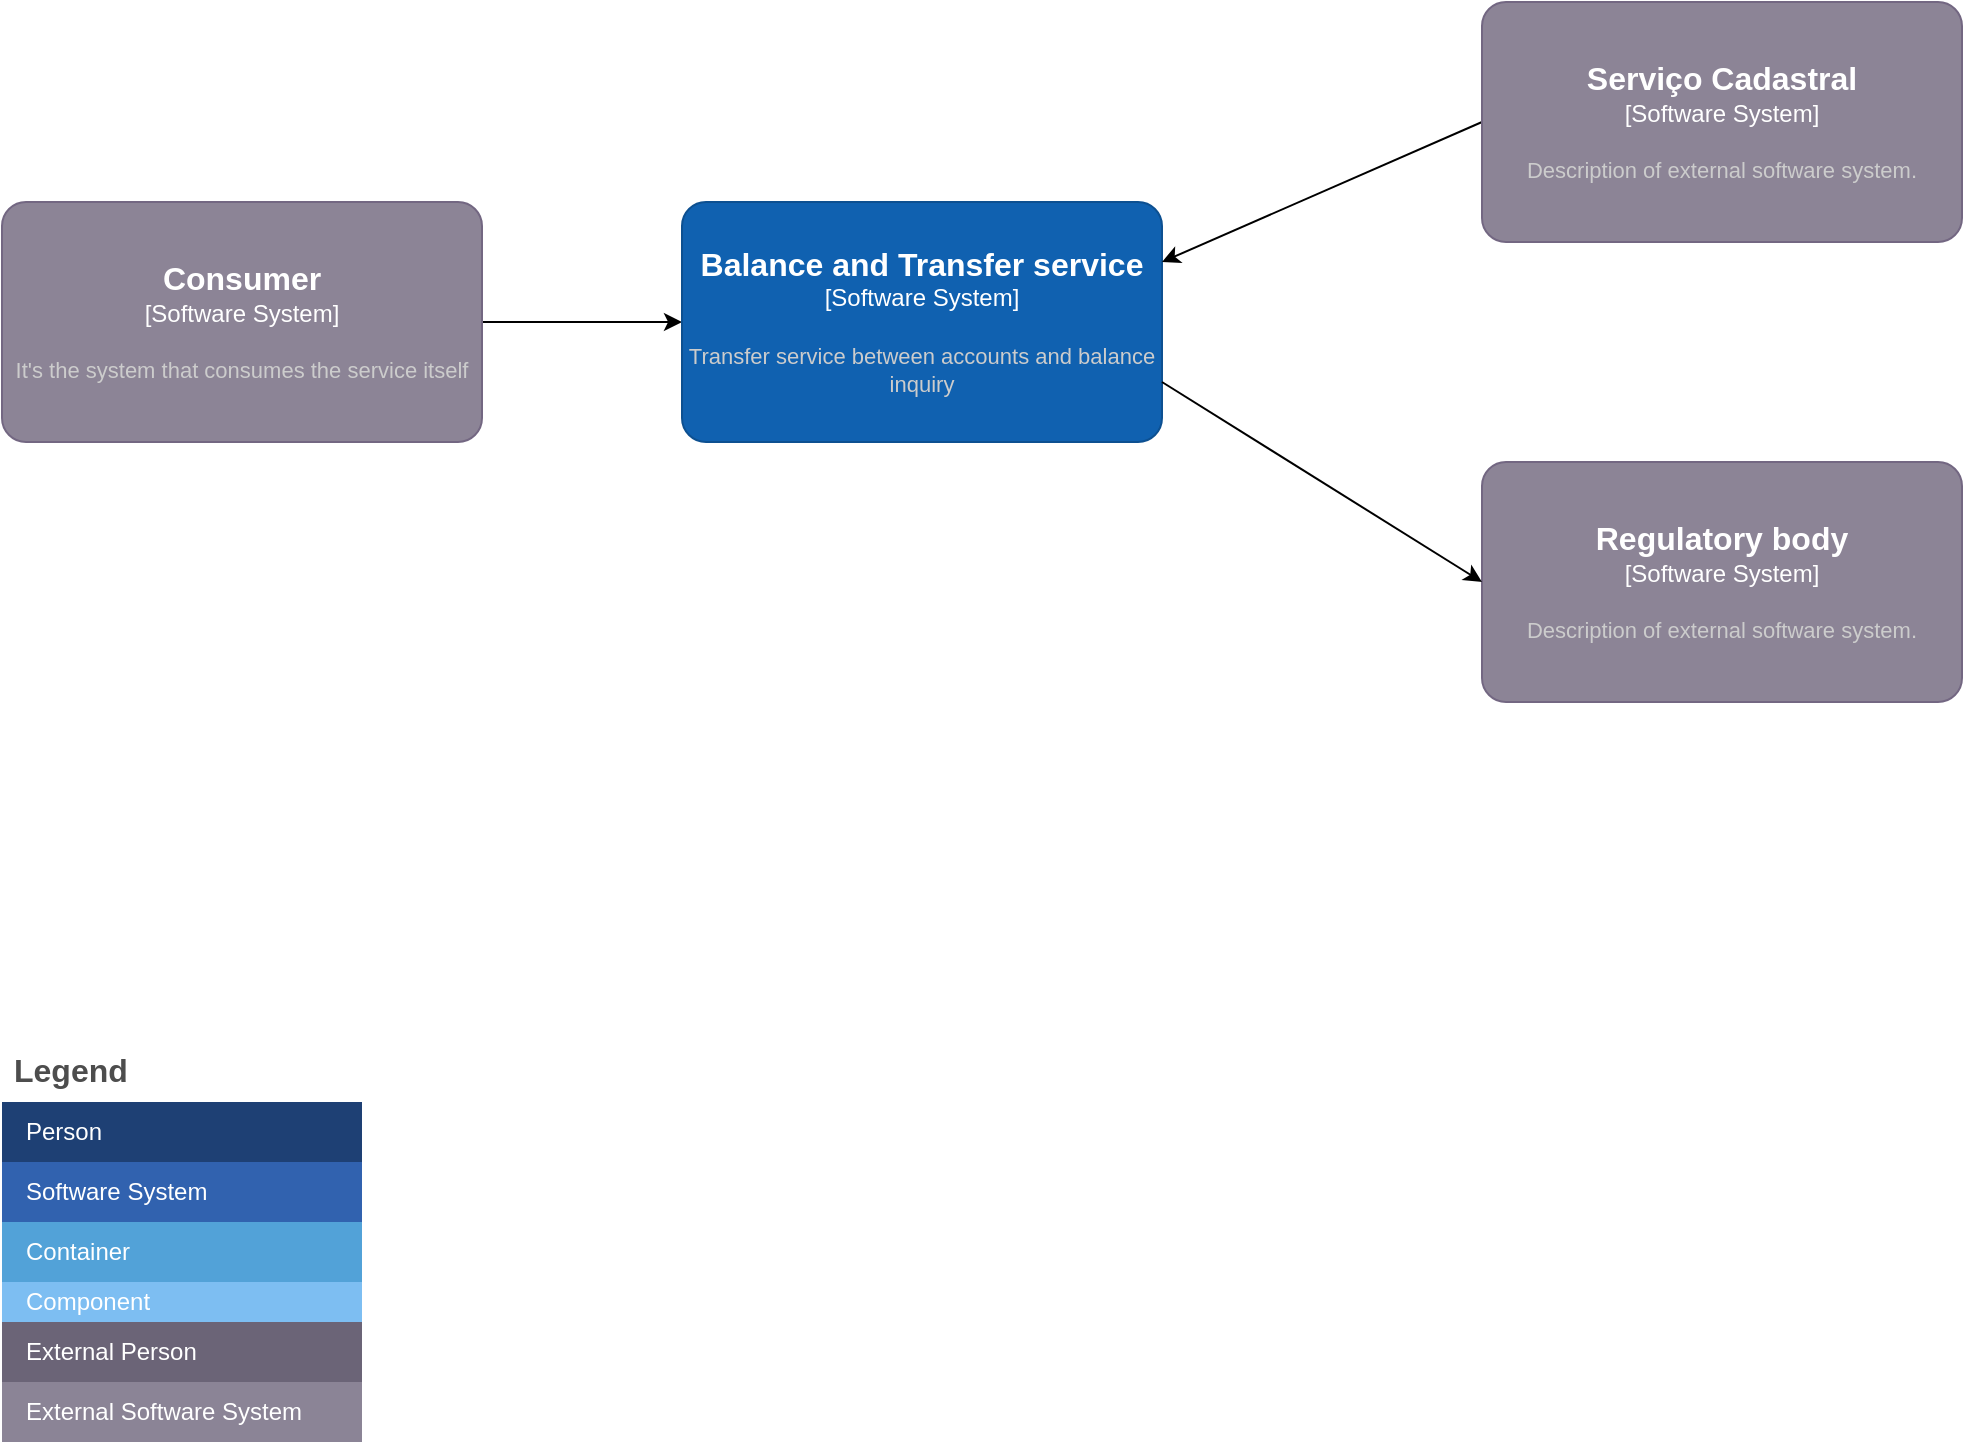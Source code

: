 <mxfile version="23.0.2" type="device" pages="2">
  <diagram name="Contexto" id="6f-7iZMYbMHfzQM4lRWw">
    <mxGraphModel dx="1674" dy="884" grid="1" gridSize="10" guides="1" tooltips="1" connect="1" arrows="1" fold="1" page="1" pageScale="1" pageWidth="1169" pageHeight="827" math="0" shadow="0">
      <root>
        <mxCell id="0" />
        <mxCell id="1" parent="0" />
        <mxCell id="wMT1UxYXnvZUkz3DHfMm-3" style="edgeStyle=orthogonalEdgeStyle;rounded=0;orthogonalLoop=1;jettySize=auto;html=1;exitX=1;exitY=0.5;exitDx=0;exitDy=0;exitPerimeter=0;" parent="1" source="KVpqSUS664o10sRk7yPL-1" target="wMT1UxYXnvZUkz3DHfMm-2" edge="1">
          <mxGeometry relative="1" as="geometry">
            <mxPoint x="250" y="240" as="sourcePoint" />
          </mxGeometry>
        </mxCell>
        <object placeholders="1" c4Name="Balance and Transfer service" c4Type="Software System" c4Description="Transfer service between accounts and balance inquiry" label="&lt;font style=&quot;font-size: 16px&quot;&gt;&lt;b&gt;%c4Name%&lt;/b&gt;&lt;/font&gt;&lt;div&gt;[%c4Type%]&lt;/div&gt;&lt;br&gt;&lt;div&gt;&lt;font style=&quot;font-size: 11px&quot;&gt;&lt;font color=&quot;#cccccc&quot;&gt;%c4Description%&lt;/font&gt;&lt;/div&gt;" id="wMT1UxYXnvZUkz3DHfMm-2">
          <mxCell style="rounded=1;whiteSpace=wrap;html=1;labelBackgroundColor=none;fillColor=#1061B0;fontColor=#ffffff;align=center;arcSize=10;strokeColor=#0D5091;metaEdit=1;resizable=0;points=[[0.25,0,0],[0.5,0,0],[0.75,0,0],[1,0.25,0],[1,0.5,0],[1,0.75,0],[0.75,1,0],[0.5,1,0],[0.25,1,0],[0,0.75,0],[0,0.5,0],[0,0.25,0]];" parent="1" vertex="1">
            <mxGeometry x="380" y="180" width="240" height="120" as="geometry" />
          </mxCell>
        </object>
        <object placeholders="1" c4Name="Regulatory body" c4Type="Software System" c4Description="Description of external software system." label="&lt;font style=&quot;font-size: 16px&quot;&gt;&lt;b&gt;%c4Name%&lt;/b&gt;&lt;/font&gt;&lt;div&gt;[%c4Type%]&lt;/div&gt;&lt;br&gt;&lt;div&gt;&lt;font style=&quot;font-size: 11px&quot;&gt;&lt;font color=&quot;#cccccc&quot;&gt;%c4Description%&lt;/font&gt;&lt;/div&gt;" id="wMT1UxYXnvZUkz3DHfMm-5">
          <mxCell style="rounded=1;whiteSpace=wrap;html=1;labelBackgroundColor=none;fillColor=#8C8496;fontColor=#ffffff;align=center;arcSize=10;strokeColor=#736782;metaEdit=1;resizable=0;points=[[0.25,0,0],[0.5,0,0],[0.75,0,0],[1,0.25,0],[1,0.5,0],[1,0.75,0],[0.75,1,0],[0.5,1,0],[0.25,1,0],[0,0.75,0],[0,0.5,0],[0,0.25,0]];" parent="1" vertex="1">
            <mxGeometry x="780" y="310" width="240" height="120" as="geometry" />
          </mxCell>
        </object>
        <mxCell id="wMT1UxYXnvZUkz3DHfMm-6" style="rounded=0;orthogonalLoop=1;jettySize=auto;html=1;entryX=1;entryY=0.25;entryDx=0;entryDy=0;entryPerimeter=0;exitX=0;exitY=0.5;exitDx=0;exitDy=0;exitPerimeter=0;" parent="1" source="iUTUN6FNDrjfdwQ7rCVm-1" target="wMT1UxYXnvZUkz3DHfMm-2" edge="1">
          <mxGeometry relative="1" as="geometry">
            <mxPoint x="780" y="140" as="sourcePoint" />
          </mxGeometry>
        </mxCell>
        <mxCell id="wMT1UxYXnvZUkz3DHfMm-8" style="rounded=0;orthogonalLoop=1;jettySize=auto;html=1;entryX=0;entryY=0.5;entryDx=0;entryDy=0;entryPerimeter=0;exitX=1;exitY=0.75;exitDx=0;exitDy=0;exitPerimeter=0;" parent="1" source="wMT1UxYXnvZUkz3DHfMm-2" target="wMT1UxYXnvZUkz3DHfMm-5" edge="1">
          <mxGeometry relative="1" as="geometry" />
        </mxCell>
        <object placeholders="1" c4Name="Serviço Cadastral" c4Type="Software System" c4Description="Description of external software system." label="&lt;font style=&quot;font-size: 16px&quot;&gt;&lt;b&gt;%c4Name%&lt;/b&gt;&lt;/font&gt;&lt;div&gt;[%c4Type%]&lt;/div&gt;&lt;br&gt;&lt;div&gt;&lt;font style=&quot;font-size: 11px&quot;&gt;&lt;font color=&quot;#cccccc&quot;&gt;%c4Description%&lt;/font&gt;&lt;/div&gt;" id="iUTUN6FNDrjfdwQ7rCVm-1">
          <mxCell style="rounded=1;whiteSpace=wrap;html=1;labelBackgroundColor=none;fillColor=#8C8496;fontColor=#ffffff;align=center;arcSize=10;strokeColor=#736782;metaEdit=1;resizable=0;points=[[0.25,0,0],[0.5,0,0],[0.75,0,0],[1,0.25,0],[1,0.5,0],[1,0.75,0],[0.75,1,0],[0.5,1,0],[0.25,1,0],[0,0.75,0],[0,0.5,0],[0,0.25,0]];" parent="1" vertex="1">
            <mxGeometry x="780" y="80" width="240" height="120" as="geometry" />
          </mxCell>
        </object>
        <object placeholders="1" c4Name="Consumer" c4Type="Software System" c4Description="It&#39;s the system that consumes the service itself" label="&lt;font style=&quot;font-size: 16px&quot;&gt;&lt;b&gt;%c4Name%&lt;/b&gt;&lt;/font&gt;&lt;div&gt;[%c4Type%]&lt;/div&gt;&lt;br&gt;&lt;div&gt;&lt;font style=&quot;font-size: 11px&quot;&gt;&lt;font color=&quot;#cccccc&quot;&gt;%c4Description%&lt;/font&gt;&lt;/div&gt;" id="KVpqSUS664o10sRk7yPL-1">
          <mxCell style="rounded=1;whiteSpace=wrap;html=1;labelBackgroundColor=none;fillColor=#8C8496;fontColor=#ffffff;align=center;arcSize=10;strokeColor=#736782;metaEdit=1;resizable=0;points=[[0.25,0,0],[0.5,0,0],[0.75,0,0],[1,0.25,0],[1,0.5,0],[1,0.75,0],[0.75,1,0],[0.5,1,0],[0.25,1,0],[0,0.75,0],[0,0.5,0],[0,0.25,0]];" parent="1" vertex="1">
            <mxGeometry x="40" y="180" width="240" height="120" as="geometry" />
          </mxCell>
        </object>
        <mxCell id="jUCG_k1UGXC_bHPmveQC-1" value="Legend" style="shape=table;startSize=30;container=1;collapsible=0;childLayout=tableLayout;fontSize=16;align=left;verticalAlign=top;fillColor=none;strokeColor=none;fontColor=#4D4D4D;fontStyle=1;spacingLeft=6;spacing=0;resizable=0;" parent="1" vertex="1">
          <mxGeometry x="40" y="600" width="180" height="200" as="geometry" />
        </mxCell>
        <mxCell id="jUCG_k1UGXC_bHPmveQC-2" value="" style="shape=tableRow;horizontal=0;startSize=0;swimlaneHead=0;swimlaneBody=0;strokeColor=inherit;top=0;left=0;bottom=0;right=0;collapsible=0;dropTarget=0;fillColor=none;points=[[0,0.5],[1,0.5]];portConstraint=eastwest;fontSize=12;" parent="jUCG_k1UGXC_bHPmveQC-1" vertex="1">
          <mxGeometry y="30" width="180" height="30" as="geometry" />
        </mxCell>
        <mxCell id="jUCG_k1UGXC_bHPmveQC-3" value="Person" style="shape=partialRectangle;html=1;whiteSpace=wrap;connectable=0;strokeColor=inherit;overflow=hidden;fillColor=#1E4074;top=0;left=0;bottom=0;right=0;pointerEvents=1;fontSize=12;align=left;fontColor=#FFFFFF;gradientColor=none;spacingLeft=10;spacingRight=4;" parent="jUCG_k1UGXC_bHPmveQC-2" vertex="1">
          <mxGeometry width="180" height="30" as="geometry">
            <mxRectangle width="180" height="30" as="alternateBounds" />
          </mxGeometry>
        </mxCell>
        <mxCell id="jUCG_k1UGXC_bHPmveQC-4" value="" style="shape=tableRow;horizontal=0;startSize=0;swimlaneHead=0;swimlaneBody=0;strokeColor=inherit;top=0;left=0;bottom=0;right=0;collapsible=0;dropTarget=0;fillColor=none;points=[[0,0.5],[1,0.5]];portConstraint=eastwest;fontSize=12;" parent="jUCG_k1UGXC_bHPmveQC-1" vertex="1">
          <mxGeometry y="60" width="180" height="30" as="geometry" />
        </mxCell>
        <mxCell id="jUCG_k1UGXC_bHPmveQC-5" value="Software System" style="shape=partialRectangle;html=1;whiteSpace=wrap;connectable=0;strokeColor=inherit;overflow=hidden;fillColor=#3162AF;top=0;left=0;bottom=0;right=0;pointerEvents=1;fontSize=12;align=left;fontColor=#FFFFFF;gradientColor=none;spacingLeft=10;spacingRight=4;" parent="jUCG_k1UGXC_bHPmveQC-4" vertex="1">
          <mxGeometry width="180" height="30" as="geometry">
            <mxRectangle width="180" height="30" as="alternateBounds" />
          </mxGeometry>
        </mxCell>
        <mxCell id="jUCG_k1UGXC_bHPmveQC-6" value="" style="shape=tableRow;horizontal=0;startSize=0;swimlaneHead=0;swimlaneBody=0;strokeColor=inherit;top=0;left=0;bottom=0;right=0;collapsible=0;dropTarget=0;fillColor=none;points=[[0,0.5],[1,0.5]];portConstraint=eastwest;fontSize=12;" parent="jUCG_k1UGXC_bHPmveQC-1" vertex="1">
          <mxGeometry y="90" width="180" height="30" as="geometry" />
        </mxCell>
        <mxCell id="jUCG_k1UGXC_bHPmveQC-7" value="Container" style="shape=partialRectangle;html=1;whiteSpace=wrap;connectable=0;strokeColor=inherit;overflow=hidden;fillColor=#52a2d8;top=0;left=0;bottom=0;right=0;pointerEvents=1;fontSize=12;align=left;fontColor=#FFFFFF;gradientColor=none;spacingLeft=10;spacingRight=4;" parent="jUCG_k1UGXC_bHPmveQC-6" vertex="1">
          <mxGeometry width="180" height="30" as="geometry">
            <mxRectangle width="180" height="30" as="alternateBounds" />
          </mxGeometry>
        </mxCell>
        <mxCell id="jUCG_k1UGXC_bHPmveQC-8" value="" style="shape=tableRow;horizontal=0;startSize=0;swimlaneHead=0;swimlaneBody=0;strokeColor=inherit;top=0;left=0;bottom=0;right=0;collapsible=0;dropTarget=0;fillColor=none;points=[[0,0.5],[1,0.5]];portConstraint=eastwest;fontSize=12;" parent="jUCG_k1UGXC_bHPmveQC-1" vertex="1">
          <mxGeometry y="120" width="180" height="20" as="geometry" />
        </mxCell>
        <mxCell id="jUCG_k1UGXC_bHPmveQC-9" value="Component" style="shape=partialRectangle;html=1;whiteSpace=wrap;connectable=0;strokeColor=inherit;overflow=hidden;fillColor=#7dbef2;top=0;left=0;bottom=0;right=0;pointerEvents=1;fontSize=12;align=left;fontColor=#FFFFFF;gradientColor=none;spacingLeft=10;spacingRight=4;" parent="jUCG_k1UGXC_bHPmveQC-8" vertex="1">
          <mxGeometry width="180" height="20" as="geometry">
            <mxRectangle width="180" height="20" as="alternateBounds" />
          </mxGeometry>
        </mxCell>
        <mxCell id="jUCG_k1UGXC_bHPmveQC-10" value="" style="shape=tableRow;horizontal=0;startSize=0;swimlaneHead=0;swimlaneBody=0;strokeColor=inherit;top=0;left=0;bottom=0;right=0;collapsible=0;dropTarget=0;fillColor=none;points=[[0,0.5],[1,0.5]];portConstraint=eastwest;fontSize=12;" parent="jUCG_k1UGXC_bHPmveQC-1" vertex="1">
          <mxGeometry y="140" width="180" height="30" as="geometry" />
        </mxCell>
        <mxCell id="jUCG_k1UGXC_bHPmveQC-11" value="External Person" style="shape=partialRectangle;html=1;whiteSpace=wrap;connectable=0;strokeColor=inherit;overflow=hidden;fillColor=#6b6477;top=0;left=0;bottom=0;right=0;pointerEvents=1;fontSize=12;align=left;fontColor=#FFFFFF;gradientColor=none;spacingLeft=10;spacingRight=4;" parent="jUCG_k1UGXC_bHPmveQC-10" vertex="1">
          <mxGeometry width="180" height="30" as="geometry">
            <mxRectangle width="180" height="30" as="alternateBounds" />
          </mxGeometry>
        </mxCell>
        <mxCell id="jUCG_k1UGXC_bHPmveQC-12" value="" style="shape=tableRow;horizontal=0;startSize=0;swimlaneHead=0;swimlaneBody=0;strokeColor=inherit;top=0;left=0;bottom=0;right=0;collapsible=0;dropTarget=0;fillColor=none;points=[[0,0.5],[1,0.5]];portConstraint=eastwest;fontSize=12;" parent="jUCG_k1UGXC_bHPmveQC-1" vertex="1">
          <mxGeometry y="170" width="180" height="30" as="geometry" />
        </mxCell>
        <mxCell id="jUCG_k1UGXC_bHPmveQC-13" value="External Software System" style="shape=partialRectangle;html=1;whiteSpace=wrap;connectable=0;strokeColor=inherit;overflow=hidden;fillColor=#8b8496;top=0;left=0;bottom=0;right=0;pointerEvents=1;fontSize=12;align=left;fontColor=#FFFFFF;gradientColor=none;spacingLeft=10;spacingRight=4;" parent="jUCG_k1UGXC_bHPmveQC-12" vertex="1">
          <mxGeometry width="180" height="30" as="geometry">
            <mxRectangle width="180" height="30" as="alternateBounds" />
          </mxGeometry>
        </mxCell>
      </root>
    </mxGraphModel>
  </diagram>
  <diagram name="Container" id="U3zwNQVCCR4TXjHT5XgW">
    <mxGraphModel dx="2843" dy="884" grid="1" gridSize="10" guides="1" tooltips="1" connect="1" arrows="1" fold="1" page="1" pageScale="1" pageWidth="1169" pageHeight="827" math="0" shadow="0">
      <root>
        <mxCell id="35yAtEXVWFfPv_qemHka-0" />
        <mxCell id="35yAtEXVWFfPv_qemHka-1" parent="35yAtEXVWFfPv_qemHka-0" />
        <mxCell id="35yAtEXVWFfPv_qemHka-2" style="rounded=0;orthogonalLoop=1;jettySize=auto;html=1;exitX=1;exitY=0.5;exitDx=0;exitDy=0;exitPerimeter=0;entryX=0.5;entryY=1;entryDx=0;entryDy=0;entryPerimeter=0;" parent="35yAtEXVWFfPv_qemHka-1" source="-vLJFon5vj6suSv1l5oO-0" target="-vLJFon5vj6suSv1l5oO-3" edge="1">
          <mxGeometry relative="1" as="geometry">
            <mxPoint x="-30.0" y="680.04" as="sourcePoint" />
            <mxPoint x="257.4" y="660" as="targetPoint" />
          </mxGeometry>
        </mxCell>
        <mxCell id="gI7OJpDPCiYwCy91s55J-0" value="Requisição de Transferencia" style="edgeLabel;html=1;align=center;verticalAlign=middle;resizable=0;points=[];" parent="35yAtEXVWFfPv_qemHka-2" vertex="1" connectable="0">
          <mxGeometry x="0.396" y="-1" relative="1" as="geometry">
            <mxPoint x="-28" y="30" as="offset" />
          </mxGeometry>
        </mxCell>
        <mxCell id="35yAtEXVWFfPv_qemHka-4" style="rounded=0;orthogonalLoop=1;jettySize=auto;html=1;exitX=0.5;exitY=0;exitDx=0;exitDy=0;exitPerimeter=0;entryX=0.5;entryY=1;entryDx=0;entryDy=0;entryPerimeter=0;" parent="35yAtEXVWFfPv_qemHka-1" source="35yAtEXVWFfPv_qemHka-7" target="35yAtEXVWFfPv_qemHka-11" edge="1">
          <mxGeometry relative="1" as="geometry" />
        </mxCell>
        <mxCell id="35yAtEXVWFfPv_qemHka-5" style="rounded=0;orthogonalLoop=1;jettySize=auto;html=1;dashed=1;entryX=0;entryY=0.5;entryDx=0;entryDy=0;entryPerimeter=0;" parent="35yAtEXVWFfPv_qemHka-1" source="35yAtEXVWFfPv_qemHka-7" target="35yAtEXVWFfPv_qemHka-15" edge="1">
          <mxGeometry relative="1" as="geometry">
            <mxPoint x="530" y="835" as="targetPoint" />
          </mxGeometry>
        </mxCell>
        <mxCell id="35yAtEXVWFfPv_qemHka-6" style="rounded=0;orthogonalLoop=1;jettySize=auto;html=1;entryX=0;entryY=0.25;entryDx=0;entryDy=0;entryPerimeter=0;exitX=1;exitY=0.75;exitDx=0;exitDy=0;exitPerimeter=0;" parent="35yAtEXVWFfPv_qemHka-1" source="35yAtEXVWFfPv_qemHka-7" target="35yAtEXVWFfPv_qemHka-8" edge="1">
          <mxGeometry relative="1" as="geometry">
            <mxPoint x="1100" y="930" as="targetPoint" />
          </mxGeometry>
        </mxCell>
        <mxCell id="-vLJFon5vj6suSv1l5oO-4" style="rounded=0;orthogonalLoop=1;jettySize=auto;html=1;entryX=0.5;entryY=0;entryDx=0;entryDy=0;entryPerimeter=0;" parent="35yAtEXVWFfPv_qemHka-1" target="-vLJFon5vj6suSv1l5oO-3" edge="1">
          <mxGeometry relative="1" as="geometry">
            <mxPoint x="310" y="620" as="sourcePoint" />
          </mxGeometry>
        </mxCell>
        <mxCell id="gI7OJpDPCiYwCy91s55J-3" value="Consumo Requisição" style="edgeLabel;html=1;align=center;verticalAlign=middle;resizable=0;points=[];" parent="-vLJFon5vj6suSv1l5oO-4" vertex="1" connectable="0">
          <mxGeometry x="-0.195" y="-1" relative="1" as="geometry">
            <mxPoint as="offset" />
          </mxGeometry>
        </mxCell>
        <object placeholders="1" c4Name="Microservice - Account" c4Type="Software System" c4Description="Current Account microservice" label="&lt;font style=&quot;font-size: 16px&quot;&gt;&lt;b&gt;%c4Name%&lt;/b&gt;&lt;/font&gt;&lt;div&gt;[%c4Type%]&lt;/div&gt;&lt;br&gt;&lt;div&gt;&lt;font style=&quot;font-size: 11px&quot;&gt;&lt;font color=&quot;#cccccc&quot;&gt;%c4Description%&lt;/font&gt;&lt;/div&gt;" id="35yAtEXVWFfPv_qemHka-7">
          <mxCell style="rounded=1;whiteSpace=wrap;html=1;labelBackgroundColor=none;fillColor=#1061B0;fontColor=#ffffff;align=center;arcSize=10;strokeColor=#0D5091;metaEdit=1;resizable=0;points=[[0.25,0,0],[0.5,0,0],[0.75,0,0],[1,0.25,0],[1,0.5,0],[1,0.75,0],[0.75,1,0],[0.5,1,0],[0.25,1,0],[0,0.75,0],[0,0.5,0],[0,0.25,0]];" parent="35yAtEXVWFfPv_qemHka-1" vertex="1">
            <mxGeometry x="255" y="620" width="240" height="120" as="geometry" />
          </mxCell>
        </object>
        <object placeholders="1" c4Name="Regulatory body" c4Type="Software System" c4Description="Regulatory body responsible for auditing the entire process" label="&lt;font style=&quot;font-size: 16px&quot;&gt;&lt;b&gt;%c4Name%&lt;/b&gt;&lt;/font&gt;&lt;div&gt;[%c4Type%]&lt;/div&gt;&lt;br&gt;&lt;div&gt;&lt;font style=&quot;font-size: 11px&quot;&gt;&lt;font color=&quot;#cccccc&quot;&gt;%c4Description%&lt;/font&gt;&lt;/div&gt;" id="35yAtEXVWFfPv_qemHka-8">
          <mxCell style="rounded=1;whiteSpace=wrap;html=1;labelBackgroundColor=none;fillColor=#8C8496;fontColor=#ffffff;align=center;arcSize=10;strokeColor=#736782;metaEdit=1;resizable=0;points=[[0.25,0,0],[0.5,0,0],[0.75,0,0],[1,0.25,0],[1,0.5,0],[1,0.75,0],[0.75,1,0],[0.5,1,0],[0.25,1,0],[0,0.75,0],[0,0.5,0],[0,0.25,0]];" parent="35yAtEXVWFfPv_qemHka-1" vertex="1">
            <mxGeometry x="830" y="890" width="240" height="120" as="geometry" />
          </mxCell>
        </object>
        <mxCell id="35yAtEXVWFfPv_qemHka-10" style="rounded=0;orthogonalLoop=1;jettySize=auto;html=1;entryX=0;entryY=0.5;entryDx=0;entryDy=0;entryPerimeter=0;exitX=1;exitY=0.5;exitDx=0;exitDy=0;exitPerimeter=0;" parent="35yAtEXVWFfPv_qemHka-1" source="35yAtEXVWFfPv_qemHka-16" target="35yAtEXVWFfPv_qemHka-8" edge="1">
          <mxGeometry relative="1" as="geometry">
            <mxPoint x="840" y="1100" as="sourcePoint" />
          </mxGeometry>
        </mxCell>
        <object placeholders="1" c4Type="Database" c4Container="Container" c4Technology="e.g. RDBMS" c4Description="Account and transfer registration database" label="&lt;font style=&quot;font-size: 16px&quot;&gt;&lt;b&gt;%c4Type%&lt;/b&gt;&lt;/font&gt;&lt;div&gt;[%c4Container%:&amp;nbsp;%c4Technology%]&lt;/div&gt;&lt;br&gt;&lt;div&gt;&lt;font style=&quot;font-size: 11px&quot;&gt;&lt;font color=&quot;#E6E6E6&quot;&gt;%c4Description%&lt;/font&gt;&lt;/div&gt;" id="35yAtEXVWFfPv_qemHka-11">
          <mxCell style="shape=cylinder3;size=15;whiteSpace=wrap;html=1;boundedLbl=1;rounded=0;labelBackgroundColor=none;fillColor=#23A2D9;fontSize=12;fontColor=#ffffff;align=center;strokeColor=#0E7DAD;metaEdit=1;points=[[0.5,0,0],[1,0.25,0],[1,0.5,0],[1,0.75,0],[0.5,1,0],[0,0.75,0],[0,0.5,0],[0,0.25,0]];resizable=0;" parent="35yAtEXVWFfPv_qemHka-1" vertex="1">
            <mxGeometry x="255" y="360" width="240" height="120" as="geometry" />
          </mxCell>
        </object>
        <object placeholders="1" c4Name="Balance and Transfer service" c4Type="SystemScopeBoundary" c4Application="Transfer service between accounts and balance inquiry" label="&lt;font style=&quot;font-size: 16px&quot;&gt;&lt;b&gt;&lt;div style=&quot;text-align: left&quot;&gt;%c4Name%&lt;/div&gt;&lt;/b&gt;&lt;/font&gt;&lt;div style=&quot;text-align: left&quot;&gt;[%c4Application%]&lt;/div&gt;" id="35yAtEXVWFfPv_qemHka-12">
          <mxCell style="rounded=1;fontSize=11;whiteSpace=wrap;html=1;dashed=1;arcSize=20;fillColor=none;strokeColor=#666666;fontColor=#333333;labelBackgroundColor=none;align=left;verticalAlign=bottom;labelBorderColor=none;spacingTop=0;spacing=10;dashPattern=8 4;metaEdit=1;rotatable=0;perimeter=rectanglePerimeter;noLabel=0;labelPadding=0;allowArrows=0;connectable=0;expand=0;recursiveResize=0;editable=1;pointerEvents=0;absoluteArcSize=1;points=[[0.25,0,0],[0.5,0,0],[0.75,0,0],[1,0.25,0],[1,0.5,0],[1,0.75,0],[0.75,1,0],[0.5,1,0],[0.25,1,0],[0,0.75,0],[0,0.5,0],[0,0.25,0]];" parent="35yAtEXVWFfPv_qemHka-1" vertex="1">
            <mxGeometry x="-670" y="320" width="1370" height="1010" as="geometry" />
          </mxCell>
        </object>
        <mxCell id="35yAtEXVWFfPv_qemHka-13" style="rounded=0;orthogonalLoop=1;jettySize=auto;html=1;dashed=1;entryX=1;entryY=0.5;entryDx=0;entryDy=0;entryPerimeter=0;exitX=0.5;exitY=0;exitDx=0;exitDy=0;exitPerimeter=0;" parent="35yAtEXVWFfPv_qemHka-1" source="35yAtEXVWFfPv_qemHka-16" target="35yAtEXVWFfPv_qemHka-15" edge="1">
          <mxGeometry relative="1" as="geometry">
            <mxPoint x="644" y="1040" as="sourcePoint" />
            <mxPoint x="594.215" y="980.835" as="targetPoint" />
          </mxGeometry>
        </mxCell>
        <object placeholders="1" c4Name="Registration Service" c4Type="Software System" c4Description="Registration data service, responsible for keeping reference data up to date" label="&lt;font style=&quot;font-size: 16px&quot;&gt;&lt;b&gt;%c4Name%&lt;/b&gt;&lt;/font&gt;&lt;div&gt;[%c4Type%]&lt;/div&gt;&lt;br&gt;&lt;div&gt;&lt;font style=&quot;font-size: 11px&quot;&gt;&lt;font color=&quot;#cccccc&quot;&gt;%c4Description%&lt;/font&gt;&lt;/div&gt;" id="35yAtEXVWFfPv_qemHka-14">
          <mxCell style="rounded=1;whiteSpace=wrap;html=1;labelBackgroundColor=none;fillColor=#8C8496;fontColor=#ffffff;align=center;arcSize=10;strokeColor=#736782;metaEdit=1;resizable=0;points=[[0.25,0,0],[0.5,0,0],[0.75,0,0],[1,0.25,0],[1,0.5,0],[1,0.75,0],[0.75,1,0],[0.5,1,0],[0.25,1,0],[0,0.75,0],[0,0.5,0],[0,0.25,0]];" parent="35yAtEXVWFfPv_qemHka-1" vertex="1">
            <mxGeometry x="830" y="620" width="240" height="120" as="geometry" />
          </mxCell>
        </object>
        <object placeholders="1" c4Type="TOPIC" c4Container="ENVIO_BACEN_RETRAY" c4Technology="e.g. Apache Kafka, etc." c4Description="Resgistro das transferências efetivadas para o Bacen, é uma rota de retray" label="&lt;font style=&quot;font-size: 16px&quot;&gt;&lt;b&gt;%c4Type%&lt;/b&gt;&lt;/font&gt;&lt;div&gt;[%c4Container%:&amp;nbsp;%c4Technology%]&lt;/div&gt;&lt;br&gt;&lt;div&gt;&lt;font style=&quot;font-size: 11px&quot;&gt;&lt;font color=&quot;#E6E6E6&quot;&gt;%c4Description%&lt;/font&gt;&lt;/div&gt;" id="35yAtEXVWFfPv_qemHka-15">
          <mxCell style="shape=cylinder3;size=15;direction=south;whiteSpace=wrap;html=1;boundedLbl=1;rounded=0;labelBackgroundColor=none;fillColor=#23A2D9;fontSize=12;fontColor=#ffffff;align=center;strokeColor=#0E7DAD;metaEdit=1;points=[[0.5,0,0],[1,0.25,0],[1,0.5,0],[1,0.75,0],[0.5,1,0],[0,0.75,0],[0,0.5,0],[0,0.25,0]];resizable=0;" parent="35yAtEXVWFfPv_qemHka-1" vertex="1">
            <mxGeometry x="255" y="890" width="240" height="120" as="geometry" />
          </mxCell>
        </object>
        <object placeholders="1" c4Name="Microservice - Transaction Delivery" c4Type="Software System" c4Description="Contingency Service for delivering messages" label="&lt;font style=&quot;font-size: 16px&quot;&gt;&lt;b&gt;%c4Name%&lt;/b&gt;&lt;/font&gt;&lt;div&gt;[%c4Type%]&lt;/div&gt;&lt;br&gt;&lt;div&gt;&lt;font style=&quot;font-size: 11px&quot;&gt;&lt;font color=&quot;#cccccc&quot;&gt;%c4Description%&lt;/font&gt;&lt;/div&gt;" id="35yAtEXVWFfPv_qemHka-16">
          <mxCell style="rounded=1;whiteSpace=wrap;html=1;labelBackgroundColor=none;fillColor=#1061B0;fontColor=#ffffff;align=center;arcSize=10;strokeColor=#0D5091;metaEdit=1;resizable=0;points=[[0.25,0,0],[0.5,0,0],[0.75,0,0],[1,0.25,0],[1,0.5,0],[1,0.75,0],[0.75,1,0],[0.5,1,0],[0.25,1,0],[0,0.75,0],[0,0.5,0],[0,0.25,0]];" parent="35yAtEXVWFfPv_qemHka-1" vertex="1">
            <mxGeometry x="255" y="1160" width="240" height="120" as="geometry" />
          </mxCell>
        </object>
        <mxCell id="-vLJFon5vj6suSv1l5oO-2" value="" style="rounded=0;orthogonalLoop=1;jettySize=auto;html=1;entryX=0;entryY=0.5;entryDx=0;entryDy=0;entryPerimeter=0;exitX=1;exitY=0.5;exitDx=0;exitDy=0;exitPerimeter=0;" parent="35yAtEXVWFfPv_qemHka-1" source="tWkpgt-SVvulWTSQoVzI-0" target="-vLJFon5vj6suSv1l5oO-0" edge="1">
          <mxGeometry relative="1" as="geometry">
            <mxPoint x="-800" y="680.0" as="sourcePoint" />
            <mxPoint x="255" y="680" as="targetPoint" />
          </mxGeometry>
        </mxCell>
        <mxCell id="gI7OJpDPCiYwCy91s55J-1" style="edgeStyle=orthogonalEdgeStyle;rounded=0;orthogonalLoop=1;jettySize=auto;html=1;" parent="35yAtEXVWFfPv_qemHka-1" source="-vLJFon5vj6suSv1l5oO-0" target="35yAtEXVWFfPv_qemHka-7" edge="1">
          <mxGeometry relative="1" as="geometry" />
        </mxCell>
        <mxCell id="gI7OJpDPCiYwCy91s55J-2" value="Consultas" style="edgeLabel;html=1;align=center;verticalAlign=middle;resizable=0;points=[];" parent="gI7OJpDPCiYwCy91s55J-1" vertex="1" connectable="0">
          <mxGeometry x="0.184" y="2" relative="1" as="geometry">
            <mxPoint as="offset" />
          </mxGeometry>
        </mxCell>
        <object placeholders="1" c4Name="API - Account" c4Type="API REST" c4Description="Current Account Rest API" label="&lt;font style=&quot;font-size: 16px&quot;&gt;&lt;b&gt;%c4Name%&lt;/b&gt;&lt;/font&gt;&lt;div&gt;[%c4Type%]&lt;/div&gt;&lt;br&gt;&lt;div&gt;&lt;font style=&quot;font-size: 11px&quot;&gt;&lt;font color=&quot;#cccccc&quot;&gt;%c4Description%&lt;/font&gt;&lt;/div&gt;" id="-vLJFon5vj6suSv1l5oO-0">
          <mxCell style="rounded=1;whiteSpace=wrap;html=1;labelBackgroundColor=none;fillColor=#1061B0;fontColor=#ffffff;align=center;arcSize=10;strokeColor=#0D5091;metaEdit=1;resizable=0;points=[[0.25,0,0],[0.5,0,0],[0.75,0,0],[1,0.25,0],[1,0.5,0],[1,0.75,0],[0.75,1,0],[0.5,1,0],[0.25,1,0],[0,0.75,0],[0,0.5,0],[0,0.25,0]];" parent="35yAtEXVWFfPv_qemHka-1" vertex="1">
            <mxGeometry x="-600" y="620" width="240" height="120" as="geometry" />
          </mxCell>
        </object>
        <object placeholders="1" c4Type="TOPIC" c4Container="TRANSF_ENTRE_CONTAS" c4Technology="e.g. Apache Kafka, etc." c4Description="Registro das solicitações de transferências" label="&lt;font style=&quot;font-size: 16px&quot;&gt;&lt;b&gt;%c4Type%&lt;/b&gt;&lt;/font&gt;&lt;div&gt;[%c4Container%:&amp;nbsp;%c4Technology%]&lt;/div&gt;&lt;br&gt;&lt;div&gt;&lt;font style=&quot;font-size: 11px&quot;&gt;&lt;font color=&quot;#E6E6E6&quot;&gt;%c4Description%&lt;/font&gt;&lt;/div&gt;" id="-vLJFon5vj6suSv1l5oO-3">
          <mxCell style="shape=cylinder3;size=15;direction=south;whiteSpace=wrap;html=1;boundedLbl=1;rounded=0;labelBackgroundColor=none;fillColor=#23A2D9;fontSize=12;fontColor=#ffffff;align=center;strokeColor=#0E7DAD;metaEdit=1;points=[[0.5,0,0],[1,0.25,0],[1,0.5,0],[1,0.75,0],[0.5,1,0],[0,0.75,0],[0,0.5,0],[0,0.25,0]];resizable=0;" parent="35yAtEXVWFfPv_qemHka-1" vertex="1">
            <mxGeometry x="-120" y="360" width="240" height="120" as="geometry" />
          </mxCell>
        </object>
        <mxCell id="-vLJFon5vj6suSv1l5oO-5" style="rounded=0;orthogonalLoop=1;jettySize=auto;html=1;entryX=0;entryY=0.5;entryDx=0;entryDy=0;entryPerimeter=0;" parent="35yAtEXVWFfPv_qemHka-1" source="35yAtEXVWFfPv_qemHka-7" target="35yAtEXVWFfPv_qemHka-14" edge="1">
          <mxGeometry relative="1" as="geometry" />
        </mxCell>
        <mxCell id="NVoQGd9fx8MSiNiroav2-0" value="Legend" style="shape=table;startSize=30;container=1;collapsible=0;childLayout=tableLayout;fontSize=16;align=left;verticalAlign=top;fillColor=none;strokeColor=none;fontColor=#4D4D4D;fontStyle=1;spacingLeft=6;spacing=0;resizable=0;" parent="35yAtEXVWFfPv_qemHka-1" vertex="1">
          <mxGeometry x="-1030" y="1130" width="180" height="200" as="geometry" />
        </mxCell>
        <mxCell id="NVoQGd9fx8MSiNiroav2-1" value="" style="shape=tableRow;horizontal=0;startSize=0;swimlaneHead=0;swimlaneBody=0;strokeColor=inherit;top=0;left=0;bottom=0;right=0;collapsible=0;dropTarget=0;fillColor=none;points=[[0,0.5],[1,0.5]];portConstraint=eastwest;fontSize=12;" parent="NVoQGd9fx8MSiNiroav2-0" vertex="1">
          <mxGeometry y="30" width="180" height="30" as="geometry" />
        </mxCell>
        <mxCell id="NVoQGd9fx8MSiNiroav2-2" value="Person" style="shape=partialRectangle;html=1;whiteSpace=wrap;connectable=0;strokeColor=inherit;overflow=hidden;fillColor=#1E4074;top=0;left=0;bottom=0;right=0;pointerEvents=1;fontSize=12;align=left;fontColor=#FFFFFF;gradientColor=none;spacingLeft=10;spacingRight=4;" parent="NVoQGd9fx8MSiNiroav2-1" vertex="1">
          <mxGeometry width="180" height="30" as="geometry">
            <mxRectangle width="180" height="30" as="alternateBounds" />
          </mxGeometry>
        </mxCell>
        <mxCell id="NVoQGd9fx8MSiNiroav2-3" value="" style="shape=tableRow;horizontal=0;startSize=0;swimlaneHead=0;swimlaneBody=0;strokeColor=inherit;top=0;left=0;bottom=0;right=0;collapsible=0;dropTarget=0;fillColor=none;points=[[0,0.5],[1,0.5]];portConstraint=eastwest;fontSize=12;" parent="NVoQGd9fx8MSiNiroav2-0" vertex="1">
          <mxGeometry y="60" width="180" height="30" as="geometry" />
        </mxCell>
        <mxCell id="NVoQGd9fx8MSiNiroav2-4" value="Software System" style="shape=partialRectangle;html=1;whiteSpace=wrap;connectable=0;strokeColor=inherit;overflow=hidden;fillColor=#3162AF;top=0;left=0;bottom=0;right=0;pointerEvents=1;fontSize=12;align=left;fontColor=#FFFFFF;gradientColor=none;spacingLeft=10;spacingRight=4;" parent="NVoQGd9fx8MSiNiroav2-3" vertex="1">
          <mxGeometry width="180" height="30" as="geometry">
            <mxRectangle width="180" height="30" as="alternateBounds" />
          </mxGeometry>
        </mxCell>
        <mxCell id="NVoQGd9fx8MSiNiroav2-5" value="" style="shape=tableRow;horizontal=0;startSize=0;swimlaneHead=0;swimlaneBody=0;strokeColor=inherit;top=0;left=0;bottom=0;right=0;collapsible=0;dropTarget=0;fillColor=none;points=[[0,0.5],[1,0.5]];portConstraint=eastwest;fontSize=12;" parent="NVoQGd9fx8MSiNiroav2-0" vertex="1">
          <mxGeometry y="90" width="180" height="30" as="geometry" />
        </mxCell>
        <mxCell id="NVoQGd9fx8MSiNiroav2-6" value="Container" style="shape=partialRectangle;html=1;whiteSpace=wrap;connectable=0;strokeColor=inherit;overflow=hidden;fillColor=#52a2d8;top=0;left=0;bottom=0;right=0;pointerEvents=1;fontSize=12;align=left;fontColor=#FFFFFF;gradientColor=none;spacingLeft=10;spacingRight=4;" parent="NVoQGd9fx8MSiNiroav2-5" vertex="1">
          <mxGeometry width="180" height="30" as="geometry">
            <mxRectangle width="180" height="30" as="alternateBounds" />
          </mxGeometry>
        </mxCell>
        <mxCell id="NVoQGd9fx8MSiNiroav2-7" value="" style="shape=tableRow;horizontal=0;startSize=0;swimlaneHead=0;swimlaneBody=0;strokeColor=inherit;top=0;left=0;bottom=0;right=0;collapsible=0;dropTarget=0;fillColor=none;points=[[0,0.5],[1,0.5]];portConstraint=eastwest;fontSize=12;" parent="NVoQGd9fx8MSiNiroav2-0" vertex="1">
          <mxGeometry y="120" width="180" height="20" as="geometry" />
        </mxCell>
        <mxCell id="NVoQGd9fx8MSiNiroav2-8" value="Component" style="shape=partialRectangle;html=1;whiteSpace=wrap;connectable=0;strokeColor=inherit;overflow=hidden;fillColor=#7dbef2;top=0;left=0;bottom=0;right=0;pointerEvents=1;fontSize=12;align=left;fontColor=#FFFFFF;gradientColor=none;spacingLeft=10;spacingRight=4;" parent="NVoQGd9fx8MSiNiroav2-7" vertex="1">
          <mxGeometry width="180" height="20" as="geometry">
            <mxRectangle width="180" height="20" as="alternateBounds" />
          </mxGeometry>
        </mxCell>
        <mxCell id="NVoQGd9fx8MSiNiroav2-9" value="" style="shape=tableRow;horizontal=0;startSize=0;swimlaneHead=0;swimlaneBody=0;strokeColor=inherit;top=0;left=0;bottom=0;right=0;collapsible=0;dropTarget=0;fillColor=none;points=[[0,0.5],[1,0.5]];portConstraint=eastwest;fontSize=12;" parent="NVoQGd9fx8MSiNiroav2-0" vertex="1">
          <mxGeometry y="140" width="180" height="30" as="geometry" />
        </mxCell>
        <mxCell id="NVoQGd9fx8MSiNiroav2-10" value="External Person" style="shape=partialRectangle;html=1;whiteSpace=wrap;connectable=0;strokeColor=inherit;overflow=hidden;fillColor=#6b6477;top=0;left=0;bottom=0;right=0;pointerEvents=1;fontSize=12;align=left;fontColor=#FFFFFF;gradientColor=none;spacingLeft=10;spacingRight=4;" parent="NVoQGd9fx8MSiNiroav2-9" vertex="1">
          <mxGeometry width="180" height="30" as="geometry">
            <mxRectangle width="180" height="30" as="alternateBounds" />
          </mxGeometry>
        </mxCell>
        <mxCell id="NVoQGd9fx8MSiNiroav2-11" value="" style="shape=tableRow;horizontal=0;startSize=0;swimlaneHead=0;swimlaneBody=0;strokeColor=inherit;top=0;left=0;bottom=0;right=0;collapsible=0;dropTarget=0;fillColor=none;points=[[0,0.5],[1,0.5]];portConstraint=eastwest;fontSize=12;" parent="NVoQGd9fx8MSiNiroav2-0" vertex="1">
          <mxGeometry y="170" width="180" height="30" as="geometry" />
        </mxCell>
        <mxCell id="NVoQGd9fx8MSiNiroav2-12" value="External Software System" style="shape=partialRectangle;html=1;whiteSpace=wrap;connectable=0;strokeColor=inherit;overflow=hidden;fillColor=#8b8496;top=0;left=0;bottom=0;right=0;pointerEvents=1;fontSize=12;align=left;fontColor=#FFFFFF;gradientColor=none;spacingLeft=10;spacingRight=4;" parent="NVoQGd9fx8MSiNiroav2-11" vertex="1">
          <mxGeometry width="180" height="30" as="geometry">
            <mxRectangle width="180" height="30" as="alternateBounds" />
          </mxGeometry>
        </mxCell>
        <object placeholders="1" c4Name="Consumer" c4Type="Software System" c4Description="It&#39;s the system that consumes the service itself" label="&lt;font style=&quot;font-size: 16px&quot;&gt;&lt;b&gt;%c4Name%&lt;/b&gt;&lt;/font&gt;&lt;div&gt;[%c4Type%]&lt;/div&gt;&lt;br&gt;&lt;div&gt;&lt;font style=&quot;font-size: 11px&quot;&gt;&lt;font color=&quot;#cccccc&quot;&gt;%c4Description%&lt;/font&gt;&lt;/div&gt;" id="tWkpgt-SVvulWTSQoVzI-0">
          <mxCell style="rounded=1;whiteSpace=wrap;html=1;labelBackgroundColor=none;fillColor=#8C8496;fontColor=#ffffff;align=center;arcSize=10;strokeColor=#736782;metaEdit=1;resizable=0;points=[[0.25,0,0],[0.5,0,0],[0.75,0,0],[1,0.25,0],[1,0.5,0],[1,0.75,0],[0.75,1,0],[0.5,1,0],[0.25,1,0],[0,0.75,0],[0,0.5,0],[0,0.25,0]];" parent="35yAtEXVWFfPv_qemHka-1" vertex="1">
            <mxGeometry x="-1030" y="620" width="240" height="120" as="geometry" />
          </mxCell>
        </object>
      </root>
    </mxGraphModel>
  </diagram>
</mxfile>
